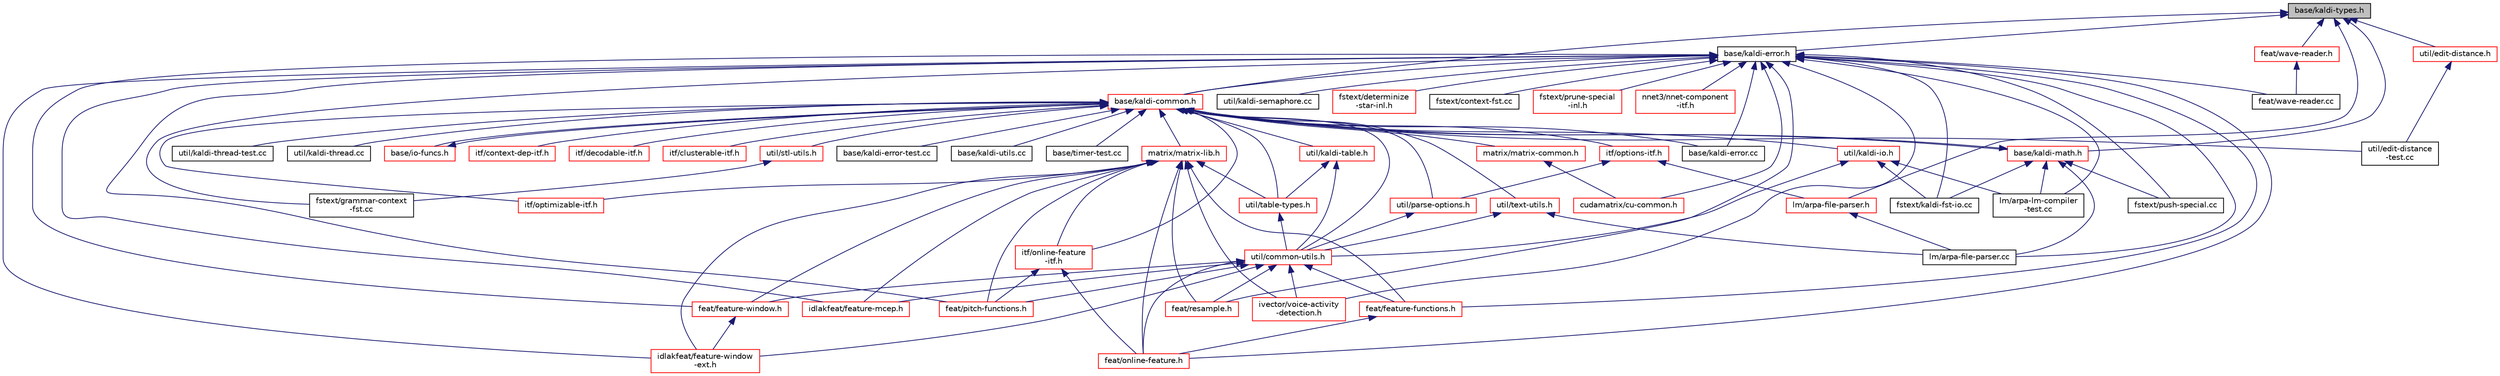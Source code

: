 digraph "base/kaldi-types.h"
{
  edge [fontname="Helvetica",fontsize="10",labelfontname="Helvetica",labelfontsize="10"];
  node [fontname="Helvetica",fontsize="10",shape=record];
  Node3 [label="base/kaldi-types.h",height=0.2,width=0.4,color="black", fillcolor="grey75", style="filled", fontcolor="black"];
  Node3 -> Node4 [dir="back",color="midnightblue",fontsize="10",style="solid",fontname="Helvetica"];
  Node4 [label="base/kaldi-error.h",height=0.2,width=0.4,color="black", fillcolor="white", style="filled",URL="$kaldi-error_8h.html"];
  Node4 -> Node5 [dir="back",color="midnightblue",fontsize="10",style="solid",fontname="Helvetica"];
  Node5 [label="base/kaldi-common.h",height=0.2,width=0.4,color="red", fillcolor="white", style="filled",URL="$kaldi-common_8h.html"];
  Node5 -> Node6 [dir="back",color="midnightblue",fontsize="10",style="solid",fontname="Helvetica"];
  Node6 [label="itf/clusterable-itf.h",height=0.2,width=0.4,color="red", fillcolor="white", style="filled",URL="$clusterable-itf_8h.html"];
  Node5 -> Node574 [dir="back",color="midnightblue",fontsize="10",style="solid",fontname="Helvetica"];
  Node574 [label="base/io-funcs.h",height=0.2,width=0.4,color="red", fillcolor="white", style="filled",URL="$io-funcs_8h.html"];
  Node574 -> Node5 [dir="back",color="midnightblue",fontsize="10",style="solid",fontname="Helvetica"];
  Node5 -> Node579 [dir="back",color="midnightblue",fontsize="10",style="solid",fontname="Helvetica"];
  Node579 [label="base/kaldi-math.h",height=0.2,width=0.4,color="red", fillcolor="white", style="filled",URL="$kaldi-math_8h.html"];
  Node579 -> Node5 [dir="back",color="midnightblue",fontsize="10",style="solid",fontname="Helvetica"];
  Node579 -> Node662 [dir="back",color="midnightblue",fontsize="10",style="solid",fontname="Helvetica"];
  Node662 [label="fstext/kaldi-fst-io.cc",height=0.2,width=0.4,color="black", fillcolor="white", style="filled",URL="$kaldi-fst-io_8cc.html"];
  Node579 -> Node664 [dir="back",color="midnightblue",fontsize="10",style="solid",fontname="Helvetica"];
  Node664 [label="fstext/push-special.cc",height=0.2,width=0.4,color="black", fillcolor="white", style="filled",URL="$push-special_8cc.html"];
  Node579 -> Node665 [dir="back",color="midnightblue",fontsize="10",style="solid",fontname="Helvetica"];
  Node665 [label="lm/arpa-file-parser.cc",height=0.2,width=0.4,color="black", fillcolor="white", style="filled",URL="$arpa-file-parser_8cc.html"];
  Node579 -> Node666 [dir="back",color="midnightblue",fontsize="10",style="solid",fontname="Helvetica"];
  Node666 [label="lm/arpa-lm-compiler\l-test.cc",height=0.2,width=0.4,color="black", fillcolor="white", style="filled",URL="$arpa-lm-compiler-test_8cc.html"];
  Node5 -> Node787 [dir="back",color="midnightblue",fontsize="10",style="solid",fontname="Helvetica"];
  Node787 [label="itf/context-dep-itf.h",height=0.2,width=0.4,color="red", fillcolor="white", style="filled",URL="$context-dep-itf_8h.html"];
  Node5 -> Node788 [dir="back",color="midnightblue",fontsize="10",style="solid",fontname="Helvetica"];
  Node788 [label="itf/decodable-itf.h",height=0.2,width=0.4,color="red", fillcolor="white", style="filled",URL="$decodable-itf_8h.html"];
  Node5 -> Node791 [dir="back",color="midnightblue",fontsize="10",style="solid",fontname="Helvetica"];
  Node791 [label="itf/online-feature\l-itf.h",height=0.2,width=0.4,color="red", fillcolor="white", style="filled",URL="$online-feature-itf_8h.html"];
  Node791 -> Node792 [dir="back",color="midnightblue",fontsize="10",style="solid",fontname="Helvetica"];
  Node792 [label="feat/online-feature.h",height=0.2,width=0.4,color="red", fillcolor="white", style="filled",URL="$online-feature_8h.html"];
  Node791 -> Node796 [dir="back",color="midnightblue",fontsize="10",style="solid",fontname="Helvetica"];
  Node796 [label="feat/pitch-functions.h",height=0.2,width=0.4,color="red", fillcolor="white", style="filled",URL="$pitch-functions_8h.html"];
  Node5 -> Node800 [dir="back",color="midnightblue",fontsize="10",style="solid",fontname="Helvetica"];
  Node800 [label="matrix/matrix-lib.h",height=0.2,width=0.4,color="red", fillcolor="white", style="filled",URL="$matrix-lib_8h.html"];
  Node800 -> Node791 [dir="back",color="midnightblue",fontsize="10",style="solid",fontname="Helvetica"];
  Node800 -> Node801 [dir="back",color="midnightblue",fontsize="10",style="solid",fontname="Helvetica"];
  Node801 [label="itf/optimizable-itf.h",height=0.2,width=0.4,color="red", fillcolor="white", style="filled",URL="$optimizable-itf_8h.html"];
  Node800 -> Node805 [dir="back",color="midnightblue",fontsize="10",style="solid",fontname="Helvetica"];
  Node805 [label="util/table-types.h",height=0.2,width=0.4,color="red", fillcolor="white", style="filled",URL="$table-types_8h.html"];
  Node805 -> Node806 [dir="back",color="midnightblue",fontsize="10",style="solid",fontname="Helvetica"];
  Node806 [label="util/common-utils.h",height=0.2,width=0.4,color="red", fillcolor="white", style="filled",URL="$common-utils_8h.html"];
  Node806 -> Node807 [dir="back",color="midnightblue",fontsize="10",style="solid",fontname="Helvetica"];
  Node807 [label="feat/resample.h",height=0.2,width=0.4,color="red", fillcolor="white", style="filled",URL="$resample_8h.html",tooltip="] "];
  Node806 -> Node827 [dir="back",color="midnightblue",fontsize="10",style="solid",fontname="Helvetica"];
  Node827 [label="feat/feature-window.h",height=0.2,width=0.4,color="red", fillcolor="white", style="filled",URL="$feature-window_8h.html"];
  Node827 -> Node835 [dir="back",color="midnightblue",fontsize="10",style="solid",fontname="Helvetica"];
  Node835 [label="idlakfeat/feature-window\l-ext.h",height=0.2,width=0.4,color="red", fillcolor="white", style="filled",URL="$feature-window-ext_8h.html"];
  Node806 -> Node837 [dir="back",color="midnightblue",fontsize="10",style="solid",fontname="Helvetica"];
  Node837 [label="feat/feature-functions.h",height=0.2,width=0.4,color="red", fillcolor="white", style="filled",URL="$feature-functions_8h.html"];
  Node837 -> Node792 [dir="back",color="midnightblue",fontsize="10",style="solid",fontname="Helvetica"];
  Node806 -> Node792 [dir="back",color="midnightblue",fontsize="10",style="solid",fontname="Helvetica"];
  Node806 -> Node796 [dir="back",color="midnightblue",fontsize="10",style="solid",fontname="Helvetica"];
  Node806 -> Node926 [dir="back",color="midnightblue",fontsize="10",style="solid",fontname="Helvetica"];
  Node926 [label="ivector/voice-activity\l-detection.h",height=0.2,width=0.4,color="red", fillcolor="white", style="filled",URL="$voice-activity-detection_8h.html"];
  Node806 -> Node835 [dir="back",color="midnightblue",fontsize="10",style="solid",fontname="Helvetica"];
  Node806 -> Node977 [dir="back",color="midnightblue",fontsize="10",style="solid",fontname="Helvetica"];
  Node977 [label="idlakfeat/feature-mcep.h",height=0.2,width=0.4,color="red", fillcolor="white", style="filled",URL="$feature-mcep_8h.html"];
  Node800 -> Node807 [dir="back",color="midnightblue",fontsize="10",style="solid",fontname="Helvetica"];
  Node800 -> Node827 [dir="back",color="midnightblue",fontsize="10",style="solid",fontname="Helvetica"];
  Node800 -> Node837 [dir="back",color="midnightblue",fontsize="10",style="solid",fontname="Helvetica"];
  Node800 -> Node792 [dir="back",color="midnightblue",fontsize="10",style="solid",fontname="Helvetica"];
  Node800 -> Node796 [dir="back",color="midnightblue",fontsize="10",style="solid",fontname="Helvetica"];
  Node800 -> Node926 [dir="back",color="midnightblue",fontsize="10",style="solid",fontname="Helvetica"];
  Node800 -> Node835 [dir="back",color="midnightblue",fontsize="10",style="solid",fontname="Helvetica"];
  Node800 -> Node977 [dir="back",color="midnightblue",fontsize="10",style="solid",fontname="Helvetica"];
  Node5 -> Node996 [dir="back",color="midnightblue",fontsize="10",style="solid",fontname="Helvetica"];
  Node996 [label="matrix/matrix-common.h",height=0.2,width=0.4,color="red", fillcolor="white", style="filled",URL="$matrix-common_8h.html"];
  Node996 -> Node1058 [dir="back",color="midnightblue",fontsize="10",style="solid",fontname="Helvetica"];
  Node1058 [label="cudamatrix/cu-common.h",height=0.2,width=0.4,color="red", fillcolor="white", style="filled",URL="$cu-common_8h.html"];
  Node5 -> Node801 [dir="back",color="midnightblue",fontsize="10",style="solid",fontname="Helvetica"];
  Node5 -> Node1061 [dir="back",color="midnightblue",fontsize="10",style="solid",fontname="Helvetica"];
  Node1061 [label="itf/options-itf.h",height=0.2,width=0.4,color="red", fillcolor="white", style="filled",URL="$options-itf_8h.html"];
  Node1061 -> Node1062 [dir="back",color="midnightblue",fontsize="10",style="solid",fontname="Helvetica"];
  Node1062 [label="util/parse-options.h",height=0.2,width=0.4,color="red", fillcolor="white", style="filled",URL="$parse-options_8h.html"];
  Node1062 -> Node806 [dir="back",color="midnightblue",fontsize="10",style="solid",fontname="Helvetica"];
  Node1061 -> Node1077 [dir="back",color="midnightblue",fontsize="10",style="solid",fontname="Helvetica"];
  Node1077 [label="lm/arpa-file-parser.h",height=0.2,width=0.4,color="red", fillcolor="white", style="filled",URL="$arpa-file-parser_8h.html"];
  Node1077 -> Node665 [dir="back",color="midnightblue",fontsize="10",style="solid",fontname="Helvetica"];
  Node5 -> Node1083 [dir="back",color="midnightblue",fontsize="10",style="solid",fontname="Helvetica"];
  Node1083 [label="base/kaldi-error-test.cc",height=0.2,width=0.4,color="black", fillcolor="white", style="filled",URL="$kaldi-error-test_8cc.html"];
  Node5 -> Node1084 [dir="back",color="midnightblue",fontsize="10",style="solid",fontname="Helvetica"];
  Node1084 [label="base/kaldi-error.cc",height=0.2,width=0.4,color="black", fillcolor="white", style="filled",URL="$kaldi-error_8cc.html"];
  Node5 -> Node1085 [dir="back",color="midnightblue",fontsize="10",style="solid",fontname="Helvetica"];
  Node1085 [label="base/kaldi-utils.cc",height=0.2,width=0.4,color="black", fillcolor="white", style="filled",URL="$kaldi-utils_8cc.html"];
  Node5 -> Node1086 [dir="back",color="midnightblue",fontsize="10",style="solid",fontname="Helvetica"];
  Node1086 [label="base/timer-test.cc",height=0.2,width=0.4,color="black", fillcolor="white", style="filled",URL="$timer-test_8cc.html"];
  Node5 -> Node1087 [dir="back",color="midnightblue",fontsize="10",style="solid",fontname="Helvetica"];
  Node1087 [label="util/stl-utils.h",height=0.2,width=0.4,color="red", fillcolor="white", style="filled",URL="$stl-utils_8h.html"];
  Node1087 -> Node1037 [dir="back",color="midnightblue",fontsize="10",style="solid",fontname="Helvetica"];
  Node1037 [label="fstext/grammar-context\l-fst.cc",height=0.2,width=0.4,color="black", fillcolor="white", style="filled",URL="$grammar-context-fst_8cc.html"];
  Node5 -> Node806 [dir="back",color="midnightblue",fontsize="10",style="solid",fontname="Helvetica"];
  Node5 -> Node1062 [dir="back",color="midnightblue",fontsize="10",style="solid",fontname="Helvetica"];
  Node5 -> Node1024 [dir="back",color="midnightblue",fontsize="10",style="solid",fontname="Helvetica"];
  Node1024 [label="util/kaldi-io.h",height=0.2,width=0.4,color="red", fillcolor="white", style="filled",URL="$kaldi-io_8h.html"];
  Node1024 -> Node806 [dir="back",color="midnightblue",fontsize="10",style="solid",fontname="Helvetica"];
  Node1024 -> Node662 [dir="back",color="midnightblue",fontsize="10",style="solid",fontname="Helvetica"];
  Node1024 -> Node666 [dir="back",color="midnightblue",fontsize="10",style="solid",fontname="Helvetica"];
  Node5 -> Node1106 [dir="back",color="midnightblue",fontsize="10",style="solid",fontname="Helvetica"];
  Node1106 [label="util/text-utils.h",height=0.2,width=0.4,color="red", fillcolor="white", style="filled",URL="$text-utils_8h.html"];
  Node1106 -> Node806 [dir="back",color="midnightblue",fontsize="10",style="solid",fontname="Helvetica"];
  Node1106 -> Node665 [dir="back",color="midnightblue",fontsize="10",style="solid",fontname="Helvetica"];
  Node5 -> Node1016 [dir="back",color="midnightblue",fontsize="10",style="solid",fontname="Helvetica"];
  Node1016 [label="util/kaldi-table.h",height=0.2,width=0.4,color="red", fillcolor="white", style="filled",URL="$kaldi-table_8h.html"];
  Node1016 -> Node806 [dir="back",color="midnightblue",fontsize="10",style="solid",fontname="Helvetica"];
  Node1016 -> Node805 [dir="back",color="midnightblue",fontsize="10",style="solid",fontname="Helvetica"];
  Node5 -> Node805 [dir="back",color="midnightblue",fontsize="10",style="solid",fontname="Helvetica"];
  Node5 -> Node1098 [dir="back",color="midnightblue",fontsize="10",style="solid",fontname="Helvetica"];
  Node1098 [label="util/edit-distance\l-test.cc",height=0.2,width=0.4,color="black", fillcolor="white", style="filled",URL="$edit-distance-test_8cc.html"];
  Node5 -> Node1072 [dir="back",color="midnightblue",fontsize="10",style="solid",fontname="Helvetica"];
  Node1072 [label="util/kaldi-thread-test.cc",height=0.2,width=0.4,color="black", fillcolor="white", style="filled",URL="$kaldi-thread-test_8cc.html"];
  Node5 -> Node1073 [dir="back",color="midnightblue",fontsize="10",style="solid",fontname="Helvetica"];
  Node1073 [label="util/kaldi-thread.cc",height=0.2,width=0.4,color="black", fillcolor="white", style="filled",URL="$kaldi-thread_8cc.html"];
  Node4 -> Node1084 [dir="back",color="midnightblue",fontsize="10",style="solid",fontname="Helvetica"];
  Node4 -> Node1120 [dir="back",color="midnightblue",fontsize="10",style="solid",fontname="Helvetica"];
  Node1120 [label="util/kaldi-semaphore.cc",height=0.2,width=0.4,color="black", fillcolor="white", style="filled",URL="$kaldi-semaphore_8cc.html"];
  Node4 -> Node807 [dir="back",color="midnightblue",fontsize="10",style="solid",fontname="Helvetica"];
  Node4 -> Node827 [dir="back",color="midnightblue",fontsize="10",style="solid",fontname="Helvetica"];
  Node4 -> Node837 [dir="back",color="midnightblue",fontsize="10",style="solid",fontname="Helvetica"];
  Node4 -> Node792 [dir="back",color="midnightblue",fontsize="10",style="solid",fontname="Helvetica"];
  Node4 -> Node796 [dir="back",color="midnightblue",fontsize="10",style="solid",fontname="Helvetica"];
  Node4 -> Node1047 [dir="back",color="midnightblue",fontsize="10",style="solid",fontname="Helvetica"];
  Node1047 [label="feat/wave-reader.cc",height=0.2,width=0.4,color="black", fillcolor="white", style="filled",URL="$wave-reader_8cc.html"];
  Node4 -> Node1121 [dir="back",color="midnightblue",fontsize="10",style="solid",fontname="Helvetica"];
  Node1121 [label="fstext/determinize\l-star-inl.h",height=0.2,width=0.4,color="red", fillcolor="white", style="filled",URL="$determinize-star-inl_8h.html"];
  Node4 -> Node1035 [dir="back",color="midnightblue",fontsize="10",style="solid",fontname="Helvetica"];
  Node1035 [label="fstext/context-fst.cc",height=0.2,width=0.4,color="black", fillcolor="white", style="filled",URL="$context-fst_8cc.html"];
  Node4 -> Node1037 [dir="back",color="midnightblue",fontsize="10",style="solid",fontname="Helvetica"];
  Node4 -> Node662 [dir="back",color="midnightblue",fontsize="10",style="solid",fontname="Helvetica"];
  Node4 -> Node1094 [dir="back",color="midnightblue",fontsize="10",style="solid",fontname="Helvetica"];
  Node1094 [label="fstext/prune-special\l-inl.h",height=0.2,width=0.4,color="red", fillcolor="white", style="filled",URL="$prune-special-inl_8h.html"];
  Node4 -> Node664 [dir="back",color="midnightblue",fontsize="10",style="solid",fontname="Helvetica"];
  Node4 -> Node665 [dir="back",color="midnightblue",fontsize="10",style="solid",fontname="Helvetica"];
  Node4 -> Node666 [dir="back",color="midnightblue",fontsize="10",style="solid",fontname="Helvetica"];
  Node4 -> Node1058 [dir="back",color="midnightblue",fontsize="10",style="solid",fontname="Helvetica"];
  Node4 -> Node678 [dir="back",color="midnightblue",fontsize="10",style="solid",fontname="Helvetica"];
  Node678 [label="nnet3/nnet-component\l-itf.h",height=0.2,width=0.4,color="red", fillcolor="white", style="filled",URL="$nnet-component-itf_8h.html"];
  Node4 -> Node926 [dir="back",color="midnightblue",fontsize="10",style="solid",fontname="Helvetica"];
  Node4 -> Node835 [dir="back",color="midnightblue",fontsize="10",style="solid",fontname="Helvetica"];
  Node4 -> Node977 [dir="back",color="midnightblue",fontsize="10",style="solid",fontname="Helvetica"];
  Node3 -> Node5 [dir="back",color="midnightblue",fontsize="10",style="solid",fontname="Helvetica"];
  Node3 -> Node579 [dir="back",color="midnightblue",fontsize="10",style="solid",fontname="Helvetica"];
  Node3 -> Node1097 [dir="back",color="midnightblue",fontsize="10",style="solid",fontname="Helvetica"];
  Node1097 [label="util/edit-distance.h",height=0.2,width=0.4,color="red", fillcolor="white", style="filled",URL="$edit-distance_8h.html"];
  Node1097 -> Node1098 [dir="back",color="midnightblue",fontsize="10",style="solid",fontname="Helvetica"];
  Node3 -> Node1046 [dir="back",color="midnightblue",fontsize="10",style="solid",fontname="Helvetica"];
  Node1046 [label="feat/wave-reader.h",height=0.2,width=0.4,color="red", fillcolor="white", style="filled",URL="$wave-reader_8h.html"];
  Node1046 -> Node1047 [dir="back",color="midnightblue",fontsize="10",style="solid",fontname="Helvetica"];
  Node3 -> Node1077 [dir="back",color="midnightblue",fontsize="10",style="solid",fontname="Helvetica"];
}
